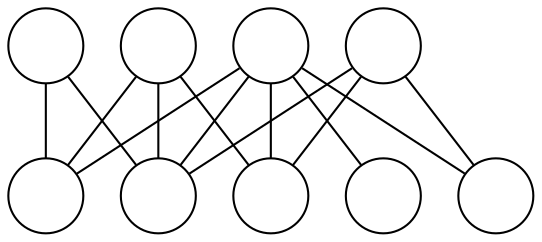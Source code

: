 graph G {
  node[label="", shape=circle]
  0;
  1;
  2;
  3;
  4;
  5;
  6;
  7;
  8;
  5 -- 0;
  5 -- 1;
  6 -- 0;
  6 -- 2;
  6 -- 3;
  7 -- 0;
  7 -- 1;
  7 -- 2;
  8 -- 0;
  8 -- 1;
  8 -- 2;
  8 -- 3;
  8 -- 4;
}
